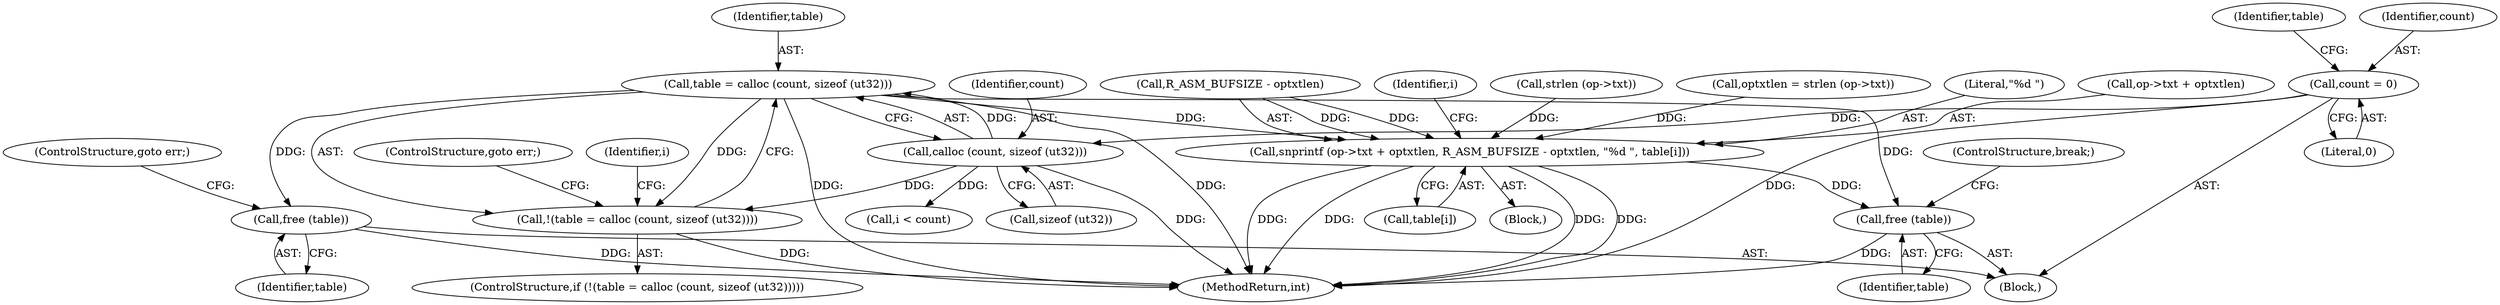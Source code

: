 digraph "0_radare2_bd276ef2fd8ac3401e65be7c126a43175ccfbcd7@API" {
"1000473" [label="(Call,table = calloc (count, sizeof (ut32)))"];
"1000475" [label="(Call,calloc (count, sizeof (ut32)))"];
"1000437" [label="(Call,count = 0)"];
"1000472" [label="(Call,!(table = calloc (count, sizeof (ut32))))"];
"1000600" [label="(Call,snprintf (op->txt + optxtlen, R_ASM_BUFSIZE - optxtlen, \"%d \", table[i]))"];
"1000625" [label="(Call,free (table))"];
"1000629" [label="(Call,free (table))"];
"1000594" [label="(Call,optxtlen = strlen (op->txt))"];
"1000627" [label="(ControlStructure,break;)"];
"1000494" [label="(Call,i < count)"];
"1000610" [label="(Call,table[i])"];
"1000438" [label="(Identifier,count)"];
"1000609" [label="(Literal,\"%d \")"];
"1000483" [label="(Identifier,i)"];
"1000601" [label="(Call,op->txt + optxtlen)"];
"1000631" [label="(ControlStructure,goto err;)"];
"1000625" [label="(Call,free (table))"];
"1000606" [label="(Call,R_ASM_BUFSIZE - optxtlen)"];
"1000439" [label="(Literal,0)"];
"1000435" [label="(Block,)"];
"1000476" [label="(Identifier,count)"];
"1000600" [label="(Call,snprintf (op->txt + optxtlen, R_ASM_BUFSIZE - optxtlen, \"%d \", table[i]))"];
"1000591" [label="(Identifier,i)"];
"1000629" [label="(Call,free (table))"];
"1000596" [label="(Call,strlen (op->txt))"];
"1000473" [label="(Call,table = calloc (count, sizeof (ut32)))"];
"1001086" [label="(MethodReturn,int)"];
"1000474" [label="(Identifier,table)"];
"1000475" [label="(Call,calloc (count, sizeof (ut32)))"];
"1000442" [label="(Identifier,table)"];
"1000437" [label="(Call,count = 0)"];
"1000630" [label="(Identifier,table)"];
"1000626" [label="(Identifier,table)"];
"1000471" [label="(ControlStructure,if (!(table = calloc (count, sizeof (ut32)))))"];
"1000480" [label="(ControlStructure,goto err;)"];
"1000472" [label="(Call,!(table = calloc (count, sizeof (ut32))))"];
"1000477" [label="(Call,sizeof (ut32))"];
"1000592" [label="(Block,)"];
"1000473" -> "1000472"  [label="AST: "];
"1000473" -> "1000475"  [label="CFG: "];
"1000474" -> "1000473"  [label="AST: "];
"1000475" -> "1000473"  [label="AST: "];
"1000472" -> "1000473"  [label="CFG: "];
"1000473" -> "1001086"  [label="DDG: "];
"1000473" -> "1001086"  [label="DDG: "];
"1000473" -> "1000472"  [label="DDG: "];
"1000475" -> "1000473"  [label="DDG: "];
"1000473" -> "1000600"  [label="DDG: "];
"1000473" -> "1000625"  [label="DDG: "];
"1000473" -> "1000629"  [label="DDG: "];
"1000475" -> "1000477"  [label="CFG: "];
"1000476" -> "1000475"  [label="AST: "];
"1000477" -> "1000475"  [label="AST: "];
"1000475" -> "1001086"  [label="DDG: "];
"1000475" -> "1000472"  [label="DDG: "];
"1000437" -> "1000475"  [label="DDG: "];
"1000475" -> "1000494"  [label="DDG: "];
"1000437" -> "1000435"  [label="AST: "];
"1000437" -> "1000439"  [label="CFG: "];
"1000438" -> "1000437"  [label="AST: "];
"1000439" -> "1000437"  [label="AST: "];
"1000442" -> "1000437"  [label="CFG: "];
"1000437" -> "1001086"  [label="DDG: "];
"1000472" -> "1000471"  [label="AST: "];
"1000480" -> "1000472"  [label="CFG: "];
"1000483" -> "1000472"  [label="CFG: "];
"1000472" -> "1001086"  [label="DDG: "];
"1000600" -> "1000592"  [label="AST: "];
"1000600" -> "1000610"  [label="CFG: "];
"1000601" -> "1000600"  [label="AST: "];
"1000606" -> "1000600"  [label="AST: "];
"1000609" -> "1000600"  [label="AST: "];
"1000610" -> "1000600"  [label="AST: "];
"1000591" -> "1000600"  [label="CFG: "];
"1000600" -> "1001086"  [label="DDG: "];
"1000600" -> "1001086"  [label="DDG: "];
"1000600" -> "1001086"  [label="DDG: "];
"1000600" -> "1001086"  [label="DDG: "];
"1000596" -> "1000600"  [label="DDG: "];
"1000594" -> "1000600"  [label="DDG: "];
"1000606" -> "1000600"  [label="DDG: "];
"1000606" -> "1000600"  [label="DDG: "];
"1000600" -> "1000625"  [label="DDG: "];
"1000625" -> "1000435"  [label="AST: "];
"1000625" -> "1000626"  [label="CFG: "];
"1000626" -> "1000625"  [label="AST: "];
"1000627" -> "1000625"  [label="CFG: "];
"1000625" -> "1001086"  [label="DDG: "];
"1000629" -> "1000435"  [label="AST: "];
"1000629" -> "1000630"  [label="CFG: "];
"1000630" -> "1000629"  [label="AST: "];
"1000631" -> "1000629"  [label="CFG: "];
"1000629" -> "1001086"  [label="DDG: "];
}
